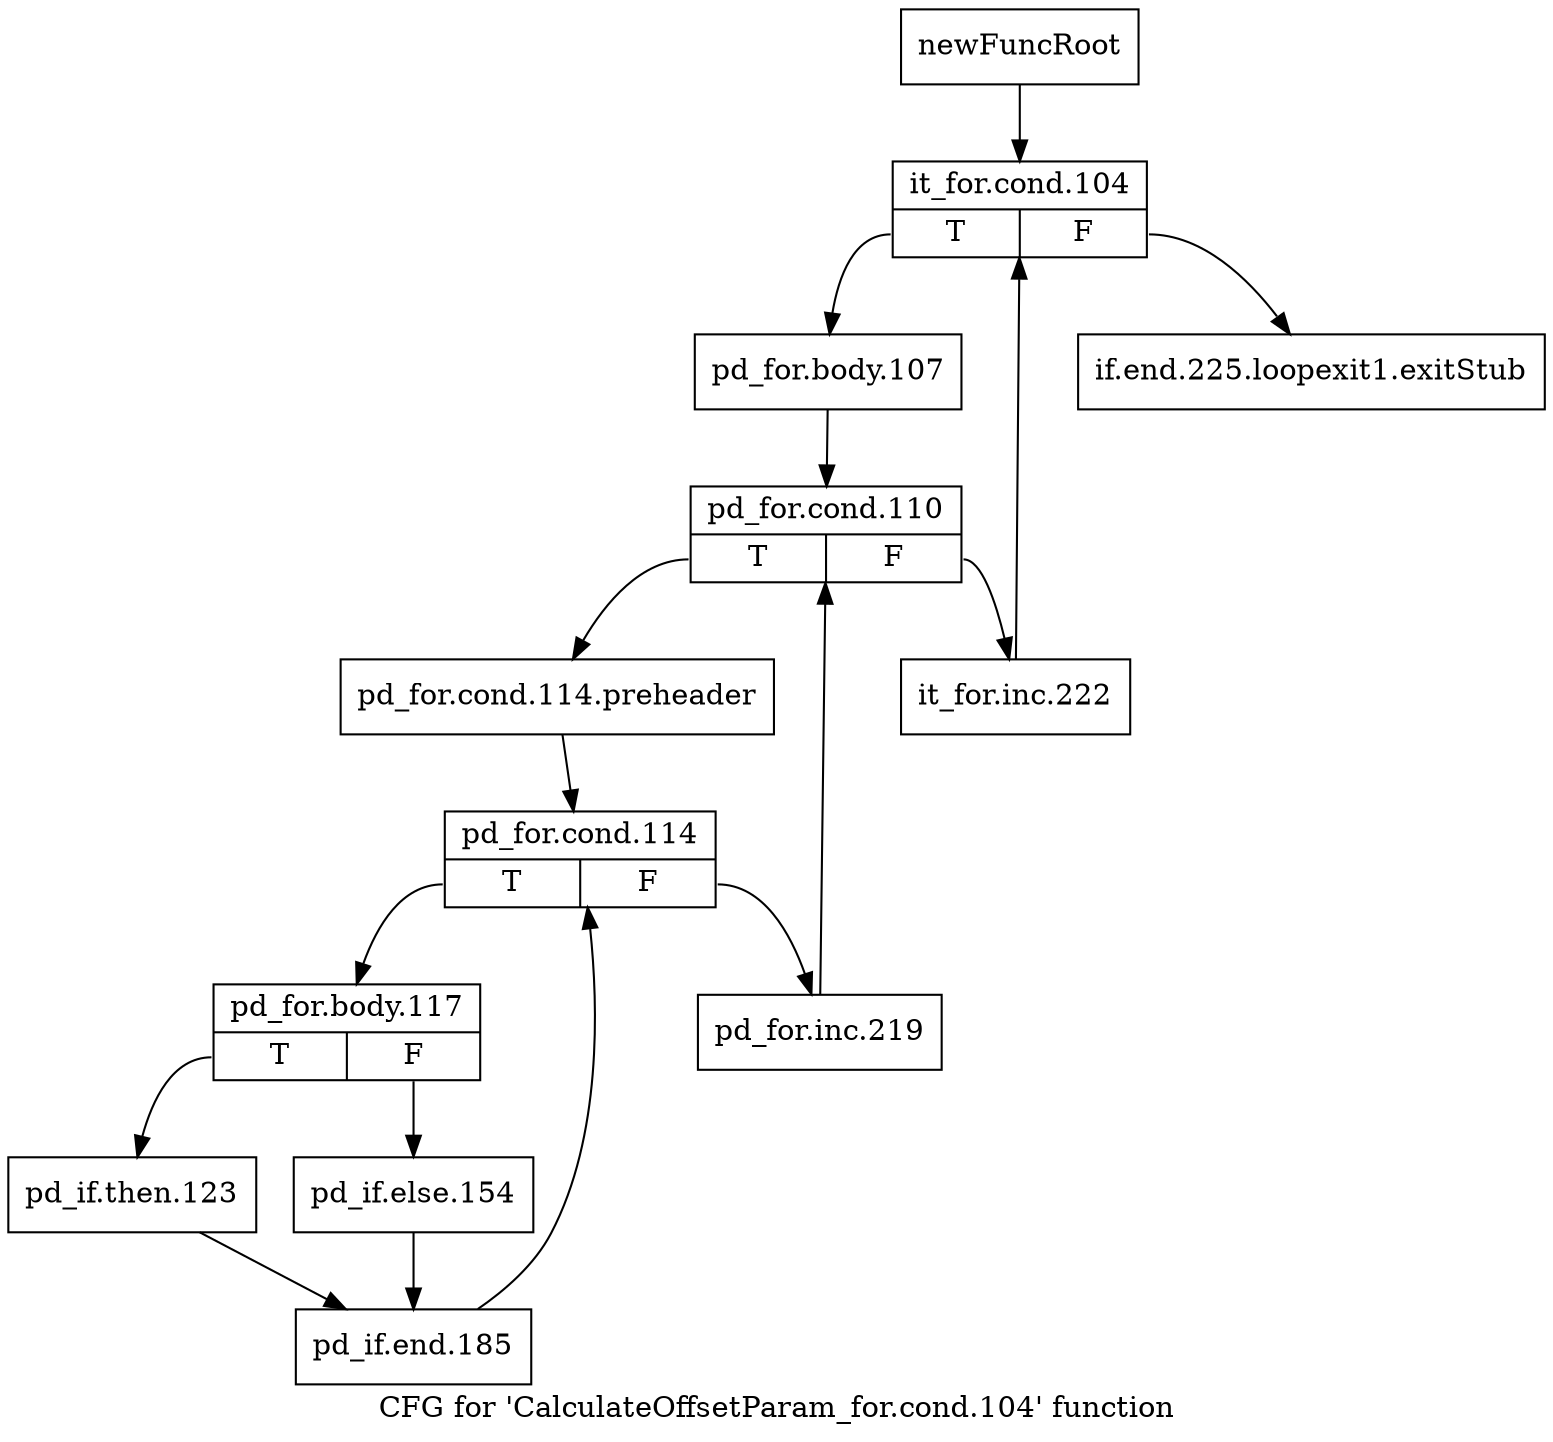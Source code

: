 digraph "CFG for 'CalculateOffsetParam_for.cond.104' function" {
	label="CFG for 'CalculateOffsetParam_for.cond.104' function";

	Node0x27f94a0 [shape=record,label="{newFuncRoot}"];
	Node0x27f94a0 -> Node0x27f9540;
	Node0x27f94f0 [shape=record,label="{if.end.225.loopexit1.exitStub}"];
	Node0x27f9540 [shape=record,label="{it_for.cond.104|{<s0>T|<s1>F}}"];
	Node0x27f9540:s0 -> Node0x27f9590;
	Node0x27f9540:s1 -> Node0x27f94f0;
	Node0x27f9590 [shape=record,label="{pd_for.body.107}"];
	Node0x27f9590 -> Node0x27f95e0;
	Node0x27f95e0 [shape=record,label="{pd_for.cond.110|{<s0>T|<s1>F}}"];
	Node0x27f95e0:s0 -> Node0x27f9680;
	Node0x27f95e0:s1 -> Node0x27f9630;
	Node0x27f9630 [shape=record,label="{it_for.inc.222}"];
	Node0x27f9630 -> Node0x27f9540;
	Node0x27f9680 [shape=record,label="{pd_for.cond.114.preheader}"];
	Node0x27f9680 -> Node0x27f96d0;
	Node0x27f96d0 [shape=record,label="{pd_for.cond.114|{<s0>T|<s1>F}}"];
	Node0x27f96d0:s0 -> Node0x27fa880;
	Node0x27f96d0:s1 -> Node0x27fa830;
	Node0x27fa830 [shape=record,label="{pd_for.inc.219}"];
	Node0x27fa830 -> Node0x27f95e0;
	Node0x27fa880 [shape=record,label="{pd_for.body.117|{<s0>T|<s1>F}}"];
	Node0x27fa880:s0 -> Node0x27fa920;
	Node0x27fa880:s1 -> Node0x27fa8d0;
	Node0x27fa8d0 [shape=record,label="{pd_if.else.154}"];
	Node0x27fa8d0 -> Node0x27fa970;
	Node0x27fa920 [shape=record,label="{pd_if.then.123}"];
	Node0x27fa920 -> Node0x27fa970;
	Node0x27fa970 [shape=record,label="{pd_if.end.185}"];
	Node0x27fa970 -> Node0x27f96d0;
}
